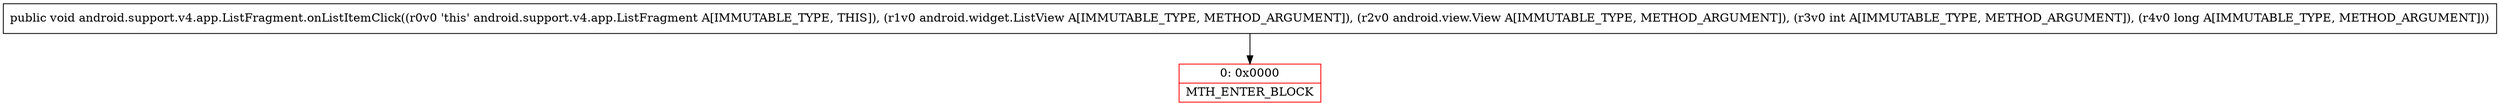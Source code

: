 digraph "CFG forandroid.support.v4.app.ListFragment.onListItemClick(Landroid\/widget\/ListView;Landroid\/view\/View;IJ)V" {
subgraph cluster_Region_1944297260 {
label = "R(0)";
node [shape=record,color=blue];
}
Node_0 [shape=record,color=red,label="{0\:\ 0x0000|MTH_ENTER_BLOCK\l}"];
MethodNode[shape=record,label="{public void android.support.v4.app.ListFragment.onListItemClick((r0v0 'this' android.support.v4.app.ListFragment A[IMMUTABLE_TYPE, THIS]), (r1v0 android.widget.ListView A[IMMUTABLE_TYPE, METHOD_ARGUMENT]), (r2v0 android.view.View A[IMMUTABLE_TYPE, METHOD_ARGUMENT]), (r3v0 int A[IMMUTABLE_TYPE, METHOD_ARGUMENT]), (r4v0 long A[IMMUTABLE_TYPE, METHOD_ARGUMENT])) }"];
MethodNode -> Node_0;
}

